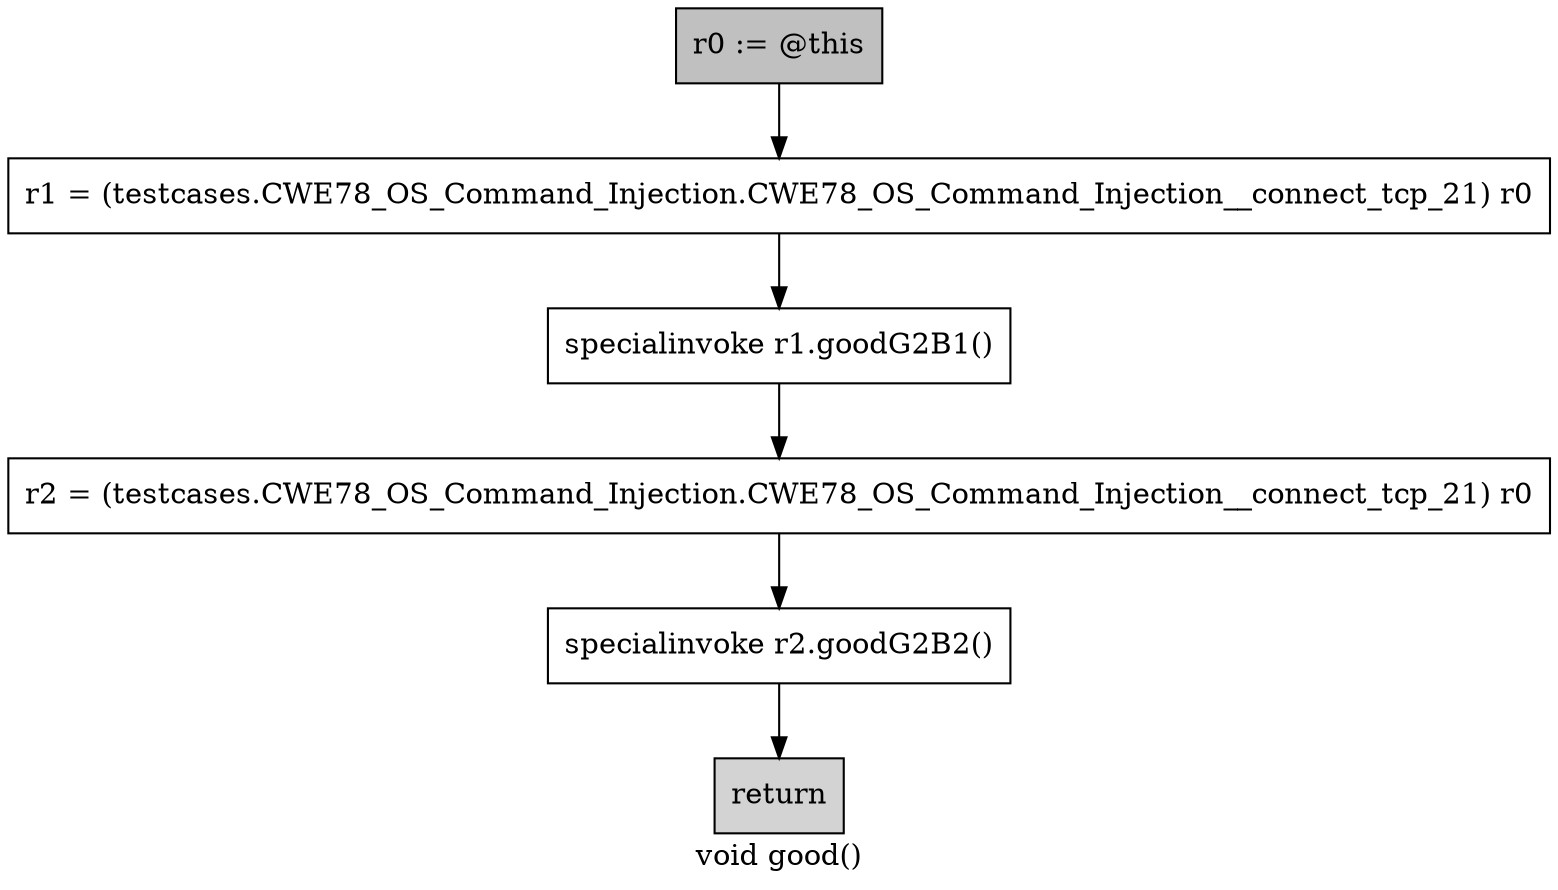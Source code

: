 digraph "void good()" {
    label="void good()";
    node [shape=box];
    "0" [style=filled,fillcolor=gray,label="r0 := @this",];
    "1" [label="r1 = (testcases.CWE78_OS_Command_Injection.CWE78_OS_Command_Injection__connect_tcp_21) r0",];
    "0"->"1";
    "2" [label="specialinvoke r1.goodG2B1()",];
    "1"->"2";
    "3" [label="r2 = (testcases.CWE78_OS_Command_Injection.CWE78_OS_Command_Injection__connect_tcp_21) r0",];
    "2"->"3";
    "4" [label="specialinvoke r2.goodG2B2()",];
    "3"->"4";
    "5" [style=filled,fillcolor=lightgray,label="return",];
    "4"->"5";
}
